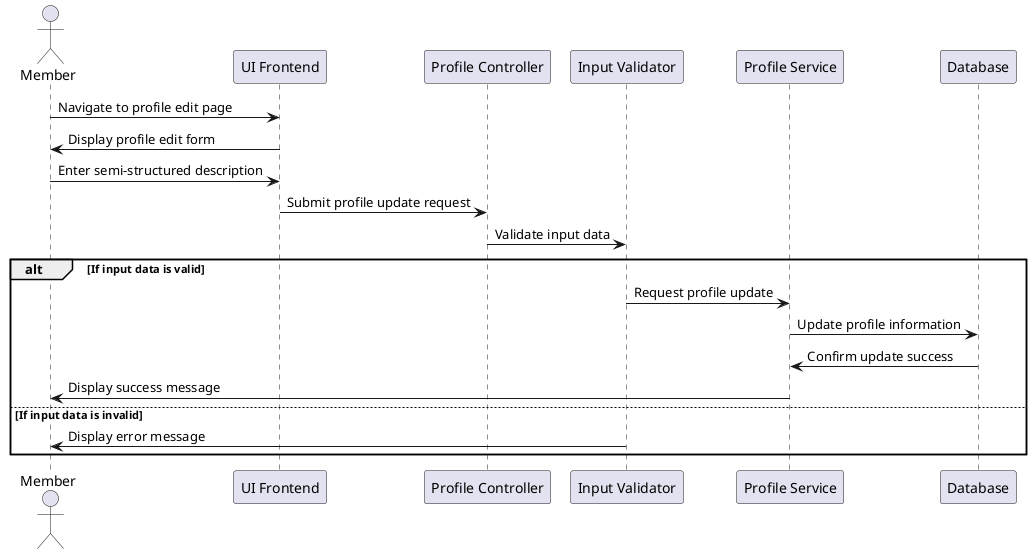 @startuml
actor Member as member
participant "UI Frontend" as ui
participant "Profile Controller" as controller
participant "Input Validator" as validator
participant "Profile Service" as service
participant "Database" as db

member -> ui : Navigate to profile edit page
ui -> member : Display profile edit form

member -> ui : Enter semi-structured description
ui -> controller : Submit profile update request
controller -> validator : Validate input data

alt If input data is valid
    validator -> service : Request profile update
    service -> db : Update profile information
    db -> service : Confirm update success
    service -> member : Display success message
else If input data is invalid
    validator -> member : Display error message
end
@enduml